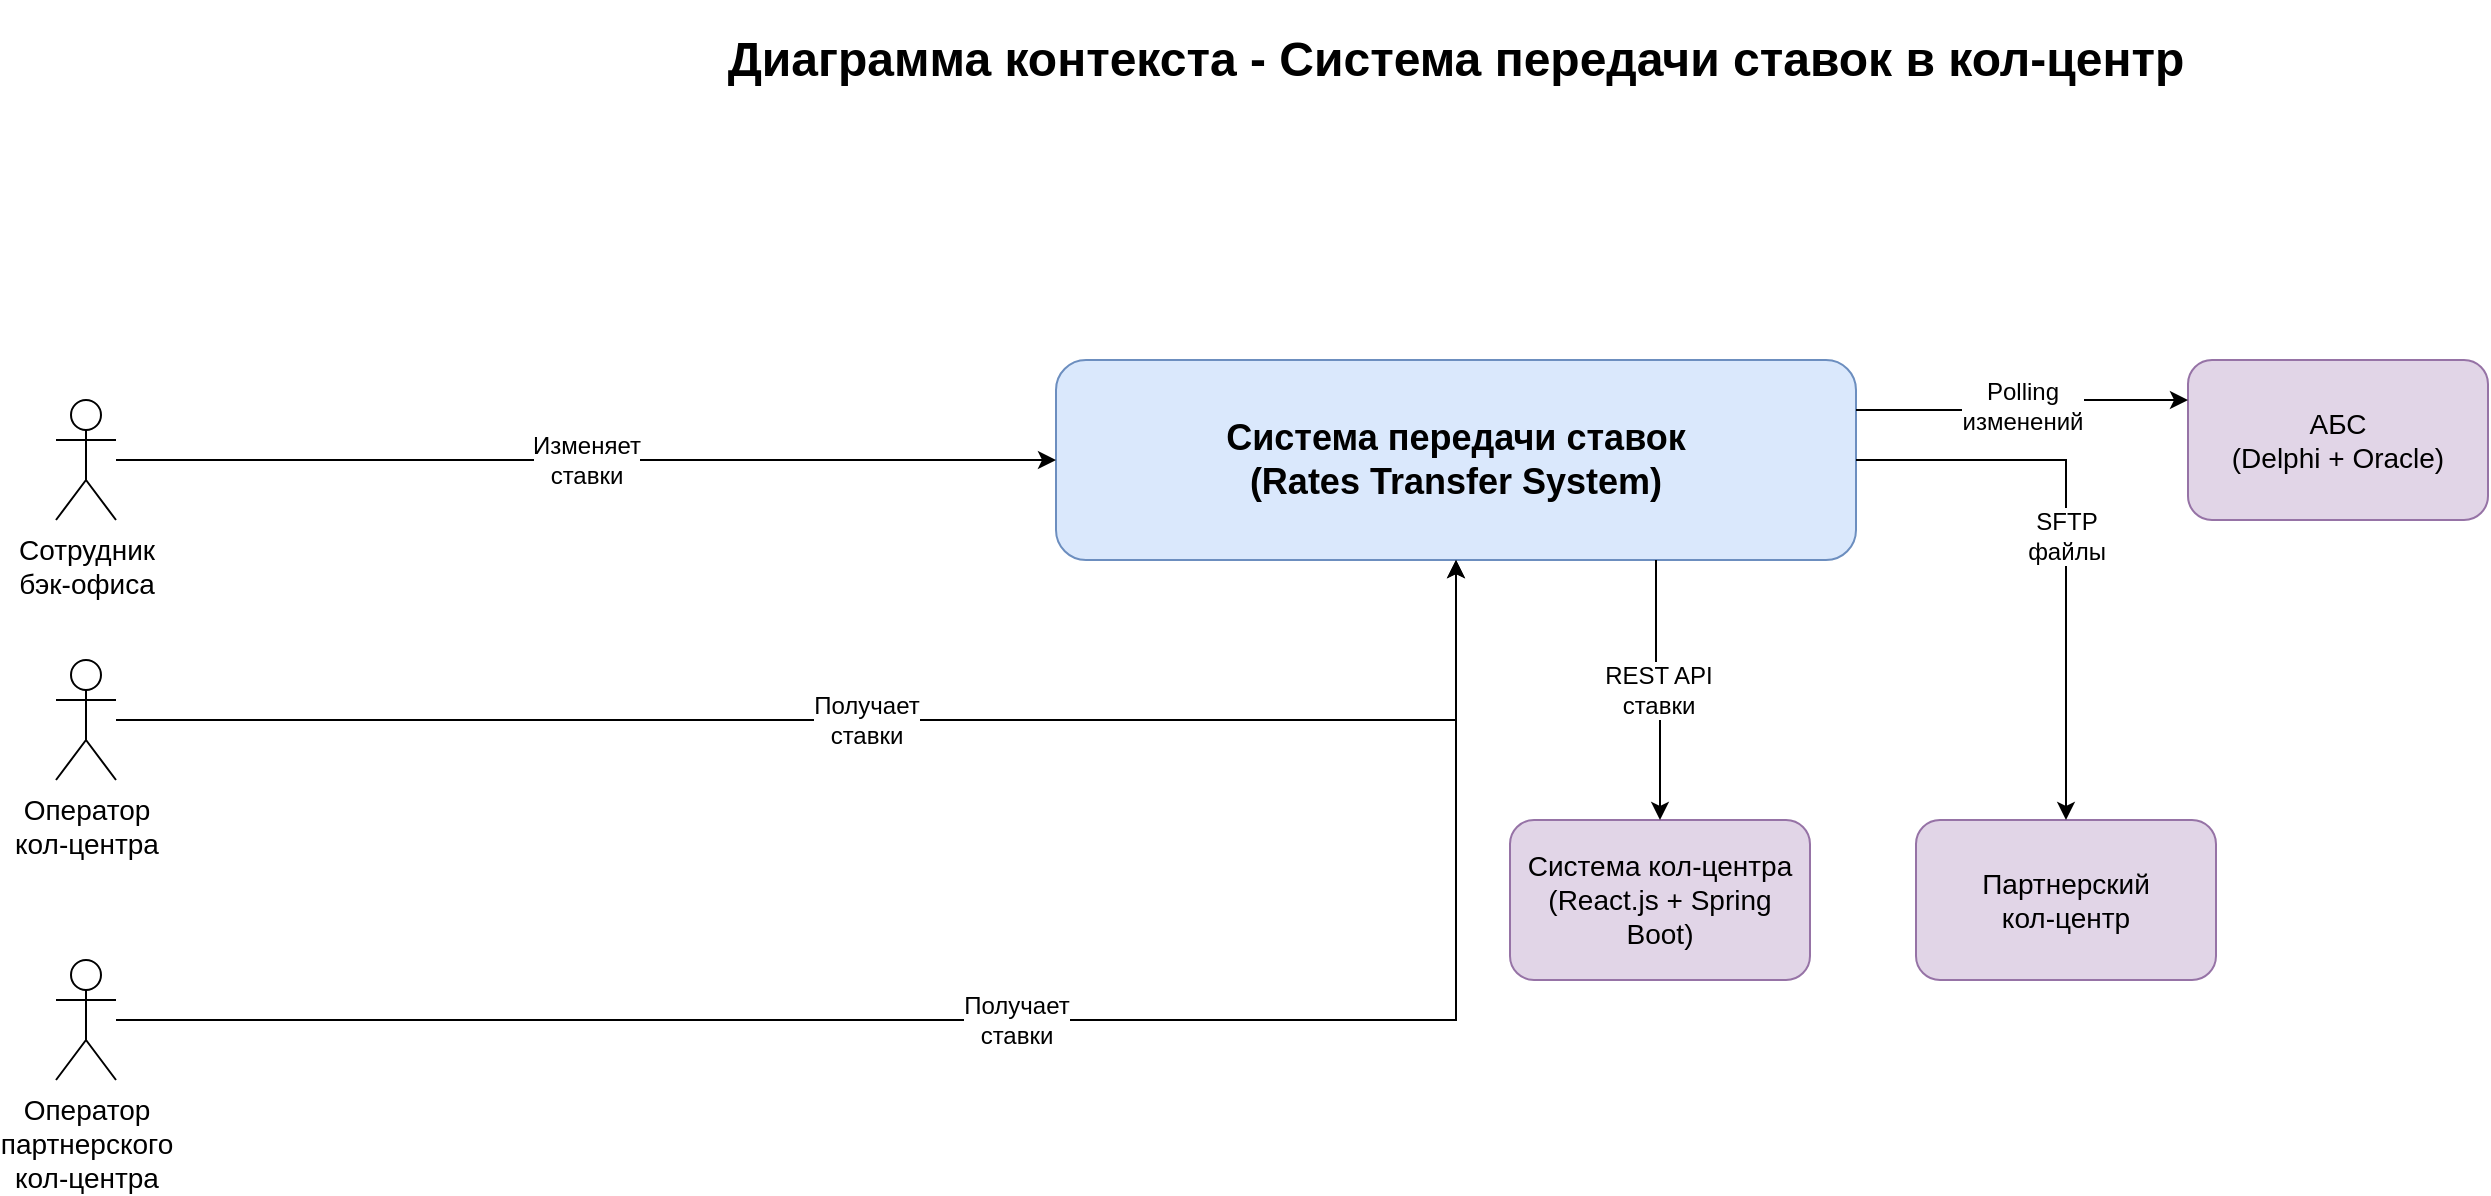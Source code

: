 <?xml version="1.0" encoding="UTF-8"?>
<mxfile version="28.1.0">
  <diagram id="YcQgEqZ2ul_Bj4KDzMLv" name="Context Diagram - Система передачи ставок">
    <mxGraphModel dx="1216" dy="704" grid="1" gridSize="10" guides="1" tooltips="1" connect="1" arrows="1" fold="1" page="1" pageScale="1" pageWidth="827" pageHeight="1169" math="0" shadow="0">
      <root>
        <mxCell id="0" />
        <mxCell id="1" parent="0" />
        <mxCell id="fZqWAfGyGLqZRthqomRy-1" value="Диаграмма контекста - Система передачи ставок в кол-центр" style="text;html=1;align=center;verticalAlign=middle;whiteSpace=wrap;rounded=0;fontSize=24;fontStyle=1;" vertex="1" parent="1">
          <mxGeometry x="400" y="20" width="800" height="60" as="geometry" />
        </mxCell>
        <mxCell id="fZqWAfGyGLqZRthqomRy-2" value="Система передачи ставок&lt;div&gt;(Rates Transfer System)&lt;/div&gt;" style="rounded=1;whiteSpace=wrap;html=1;fillColor=#dae8fc;strokeColor=#6c8ebf;fontSize=18;fontStyle=1;" vertex="1" parent="1">
          <mxGeometry x="600" y="200" width="400" height="100" as="geometry" />
        </mxCell>
        <mxCell id="fZqWAfGyGLqZRthqomRy-3" value="Сотрудник&lt;div&gt;бэк-офиса&lt;/div&gt;" style="shape=umlActor;verticalLabelPosition=bottom;verticalAlign=top;html=1;outlineConnect=0;fontSize=14;" vertex="1" parent="1">
          <mxGeometry x="100" y="220" width="30" height="60" as="geometry" />
        </mxCell>
        <mxCell id="fZqWAfGyGLqZRthqomRy-4" value="Оператор&lt;div&gt;кол-центра&lt;/div&gt;" style="shape=umlActor;verticalLabelPosition=bottom;verticalAlign=top;html=1;outlineConnect=0;fontSize=14;" vertex="1" parent="1">
          <mxGeometry x="100" y="350" width="30" height="60" as="geometry" />
        </mxCell>
        <mxCell id="fZqWAfGyGLqZRthqomRy-5" value="Оператор&lt;div&gt;партнерского&lt;/div&gt;&lt;div&gt;кол-центра&lt;/div&gt;" style="shape=umlActor;verticalLabelPosition=bottom;verticalAlign=top;html=1;outlineConnect=0;fontSize=14;" vertex="1" parent="1">
          <mxGeometry x="100" y="500" width="30" height="60" as="geometry" />
        </mxCell>
        <mxCell id="fZqWAfGyGLqZRthqomRy-6" value="АБС&lt;div&gt;(Delphi + Oracle)&lt;/div&gt;" style="rounded=1;whiteSpace=wrap;html=1;fillColor=#e1d5e7;strokeColor=#9673a6;fontSize=14;" vertex="1" parent="1">
          <mxGeometry x="1166" y="200" width="150" height="80" as="geometry" />
        </mxCell>
        <mxCell id="fZqWAfGyGLqZRthqomRy-7" value="Система кол-центра&lt;div&gt;(React.js + Spring Boot)&lt;/div&gt;" style="rounded=1;whiteSpace=wrap;html=1;fillColor=#e1d5e7;strokeColor=#9673a6;fontSize=14;" vertex="1" parent="1">
          <mxGeometry x="827" y="430" width="150" height="80" as="geometry" />
        </mxCell>
        <mxCell id="fZqWAfGyGLqZRthqomRy-8" value="Партнерский&lt;div&gt;кол-центр&lt;/div&gt;" style="rounded=1;whiteSpace=wrap;html=1;fillColor=#e1d5e7;strokeColor=#9673a6;fontSize=14;" vertex="1" parent="1">
          <mxGeometry x="1030" y="430" width="150" height="80" as="geometry" />
        </mxCell>
        <mxCell id="fZqWAfGyGLqZRthqomRy-9" value="Изменяет&lt;div&gt;ставки&lt;/div&gt;" style="edgeStyle=orthogonalEdgeStyle;rounded=0;orthogonalLoop=1;jettySize=auto;html=1;fontSize=12;" edge="1" parent="1" source="fZqWAfGyGLqZRthqomRy-3" target="fZqWAfGyGLqZRthqomRy-2">
          <mxGeometry relative="1" as="geometry" />
        </mxCell>
        <mxCell id="fZqWAfGyGLqZRthqomRy-10" value="Получает&lt;div&gt;ставки&lt;/div&gt;" style="edgeStyle=orthogonalEdgeStyle;rounded=0;orthogonalLoop=1;jettySize=auto;html=1;fontSize=12;" edge="1" parent="1" source="fZqWAfGyGLqZRthqomRy-4" target="fZqWAfGyGLqZRthqomRy-2">
          <mxGeometry relative="1" as="geometry" />
        </mxCell>
        <mxCell id="fZqWAfGyGLqZRthqomRy-11" value="Получает&lt;div&gt;ставки&lt;/div&gt;" style="edgeStyle=orthogonalEdgeStyle;rounded=0;orthogonalLoop=1;jettySize=auto;html=1;fontSize=12;" edge="1" parent="1" source="fZqWAfGyGLqZRthqomRy-5" target="fZqWAfGyGLqZRthqomRy-2">
          <mxGeometry relative="1" as="geometry" />
        </mxCell>
        <mxCell id="fZqWAfGyGLqZRthqomRy-12" value="Polling&lt;div&gt;изменений&lt;/div&gt;" style="edgeStyle=orthogonalEdgeStyle;rounded=0;orthogonalLoop=1;jettySize=auto;html=1;fontSize=12;exitX=1;exitY=0.25;exitDx=0;exitDy=0;entryX=0;entryY=0.25;entryDx=0;entryDy=0;" edge="1" parent="1" source="fZqWAfGyGLqZRthqomRy-2" target="fZqWAfGyGLqZRthqomRy-6">
          <mxGeometry relative="1" as="geometry" />
        </mxCell>
        <mxCell id="fZqWAfGyGLqZRthqomRy-13" value="REST API&lt;div&gt;ставки&lt;/div&gt;" style="edgeStyle=orthogonalEdgeStyle;rounded=0;orthogonalLoop=1;jettySize=auto;html=1;fontSize=12;exitX=0.75;exitY=1;exitDx=0;exitDy=0;" edge="1" parent="1" source="fZqWAfGyGLqZRthqomRy-2" target="fZqWAfGyGLqZRthqomRy-7">
          <mxGeometry relative="1" as="geometry" />
        </mxCell>
        <mxCell id="fZqWAfGyGLqZRthqomRy-14" value="SFTP&lt;div&gt;файлы&lt;/div&gt;" style="edgeStyle=orthogonalEdgeStyle;rounded=0;orthogonalLoop=1;jettySize=auto;html=1;fontSize=12;" edge="1" parent="1" source="fZqWAfGyGLqZRthqomRy-2" target="fZqWAfGyGLqZRthqomRy-8">
          <mxGeometry relative="1" as="geometry" />
        </mxCell>
      </root>
    </mxGraphModel>
  </diagram>
</mxfile>
